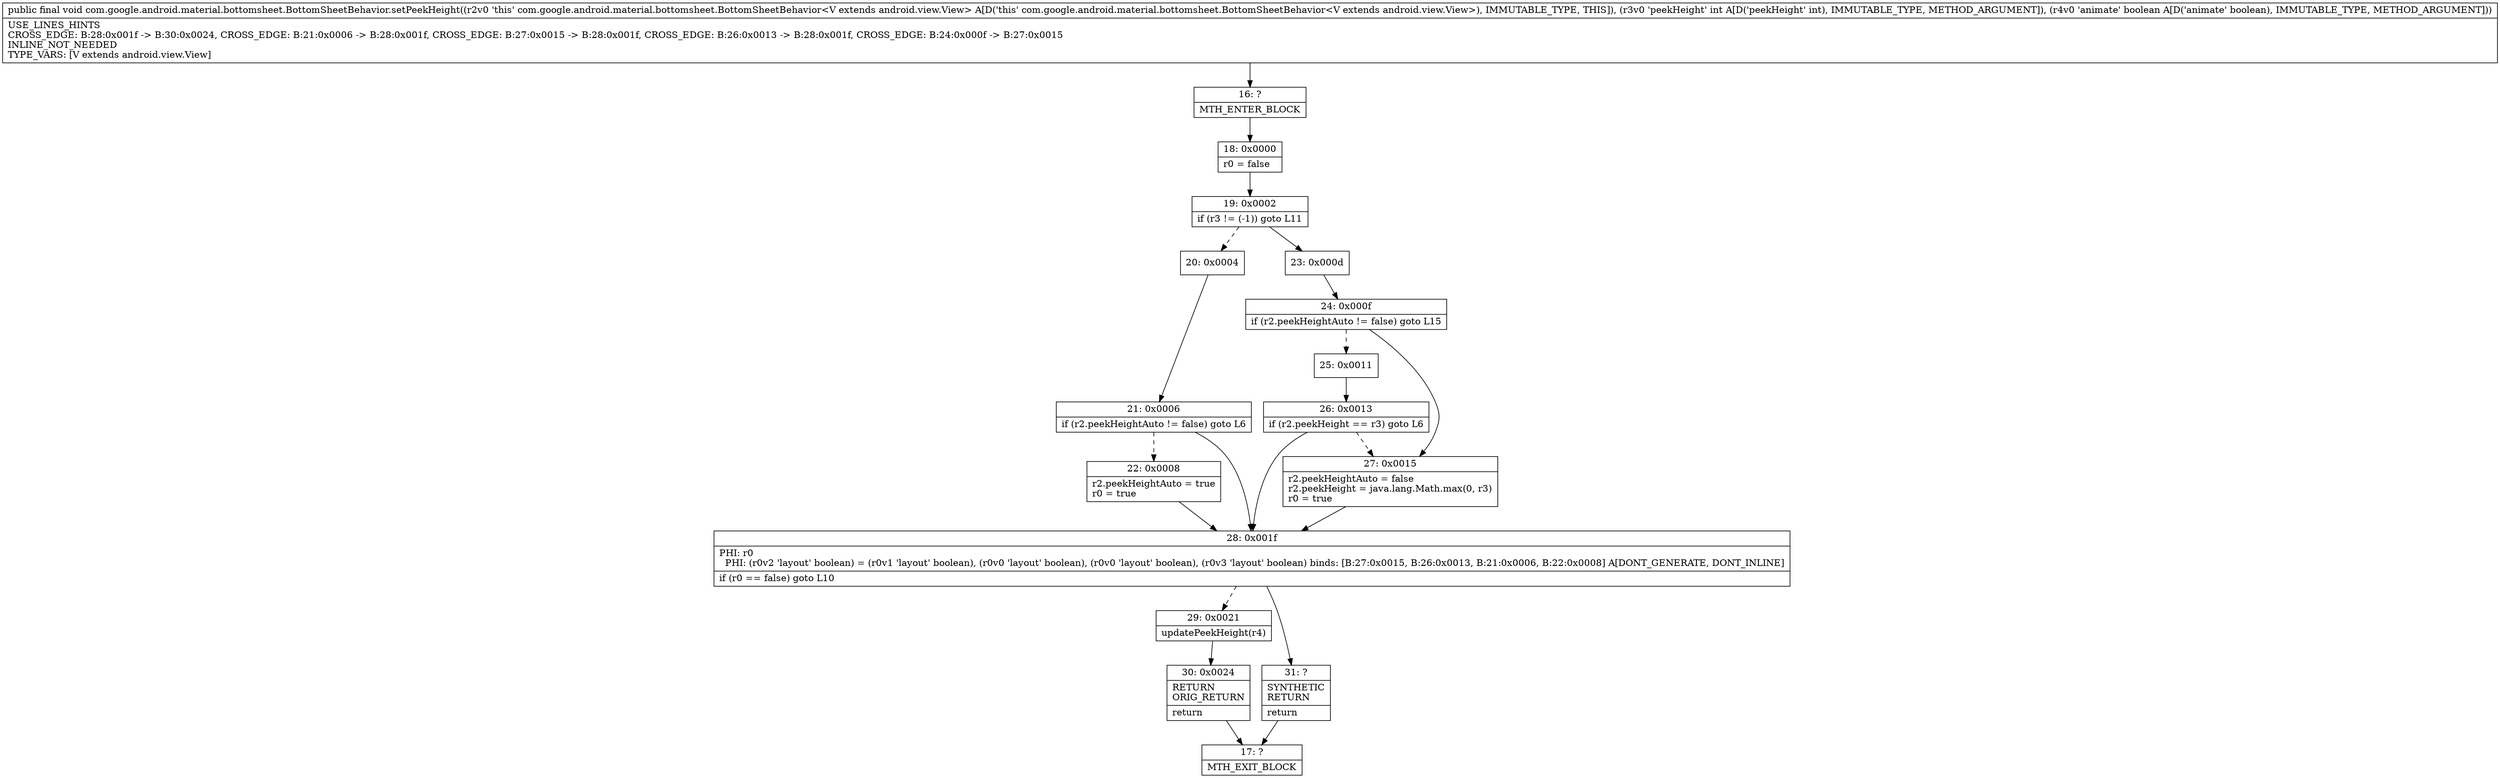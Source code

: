 digraph "CFG forcom.google.android.material.bottomsheet.BottomSheetBehavior.setPeekHeight(IZ)V" {
Node_16 [shape=record,label="{16\:\ ?|MTH_ENTER_BLOCK\l}"];
Node_18 [shape=record,label="{18\:\ 0x0000|r0 = false\l}"];
Node_19 [shape=record,label="{19\:\ 0x0002|if (r3 != (\-1)) goto L11\l}"];
Node_20 [shape=record,label="{20\:\ 0x0004}"];
Node_21 [shape=record,label="{21\:\ 0x0006|if (r2.peekHeightAuto != false) goto L6\l}"];
Node_22 [shape=record,label="{22\:\ 0x0008|r2.peekHeightAuto = true\lr0 = true\l}"];
Node_28 [shape=record,label="{28\:\ 0x001f|PHI: r0 \l  PHI: (r0v2 'layout' boolean) = (r0v1 'layout' boolean), (r0v0 'layout' boolean), (r0v0 'layout' boolean), (r0v3 'layout' boolean) binds: [B:27:0x0015, B:26:0x0013, B:21:0x0006, B:22:0x0008] A[DONT_GENERATE, DONT_INLINE]\l|if (r0 == false) goto L10\l}"];
Node_29 [shape=record,label="{29\:\ 0x0021|updatePeekHeight(r4)\l}"];
Node_30 [shape=record,label="{30\:\ 0x0024|RETURN\lORIG_RETURN\l|return\l}"];
Node_17 [shape=record,label="{17\:\ ?|MTH_EXIT_BLOCK\l}"];
Node_31 [shape=record,label="{31\:\ ?|SYNTHETIC\lRETURN\l|return\l}"];
Node_23 [shape=record,label="{23\:\ 0x000d}"];
Node_24 [shape=record,label="{24\:\ 0x000f|if (r2.peekHeightAuto != false) goto L15\l}"];
Node_25 [shape=record,label="{25\:\ 0x0011}"];
Node_26 [shape=record,label="{26\:\ 0x0013|if (r2.peekHeight == r3) goto L6\l}"];
Node_27 [shape=record,label="{27\:\ 0x0015|r2.peekHeightAuto = false\lr2.peekHeight = java.lang.Math.max(0, r3)\lr0 = true\l}"];
MethodNode[shape=record,label="{public final void com.google.android.material.bottomsheet.BottomSheetBehavior.setPeekHeight((r2v0 'this' com.google.android.material.bottomsheet.BottomSheetBehavior\<V extends android.view.View\> A[D('this' com.google.android.material.bottomsheet.BottomSheetBehavior\<V extends android.view.View\>), IMMUTABLE_TYPE, THIS]), (r3v0 'peekHeight' int A[D('peekHeight' int), IMMUTABLE_TYPE, METHOD_ARGUMENT]), (r4v0 'animate' boolean A[D('animate' boolean), IMMUTABLE_TYPE, METHOD_ARGUMENT]))  | USE_LINES_HINTS\lCROSS_EDGE: B:28:0x001f \-\> B:30:0x0024, CROSS_EDGE: B:21:0x0006 \-\> B:28:0x001f, CROSS_EDGE: B:27:0x0015 \-\> B:28:0x001f, CROSS_EDGE: B:26:0x0013 \-\> B:28:0x001f, CROSS_EDGE: B:24:0x000f \-\> B:27:0x0015\lINLINE_NOT_NEEDED\lTYPE_VARS: [V extends android.view.View]\l}"];
MethodNode -> Node_16;Node_16 -> Node_18;
Node_18 -> Node_19;
Node_19 -> Node_20[style=dashed];
Node_19 -> Node_23;
Node_20 -> Node_21;
Node_21 -> Node_22[style=dashed];
Node_21 -> Node_28;
Node_22 -> Node_28;
Node_28 -> Node_29[style=dashed];
Node_28 -> Node_31;
Node_29 -> Node_30;
Node_30 -> Node_17;
Node_31 -> Node_17;
Node_23 -> Node_24;
Node_24 -> Node_25[style=dashed];
Node_24 -> Node_27;
Node_25 -> Node_26;
Node_26 -> Node_27[style=dashed];
Node_26 -> Node_28;
Node_27 -> Node_28;
}

